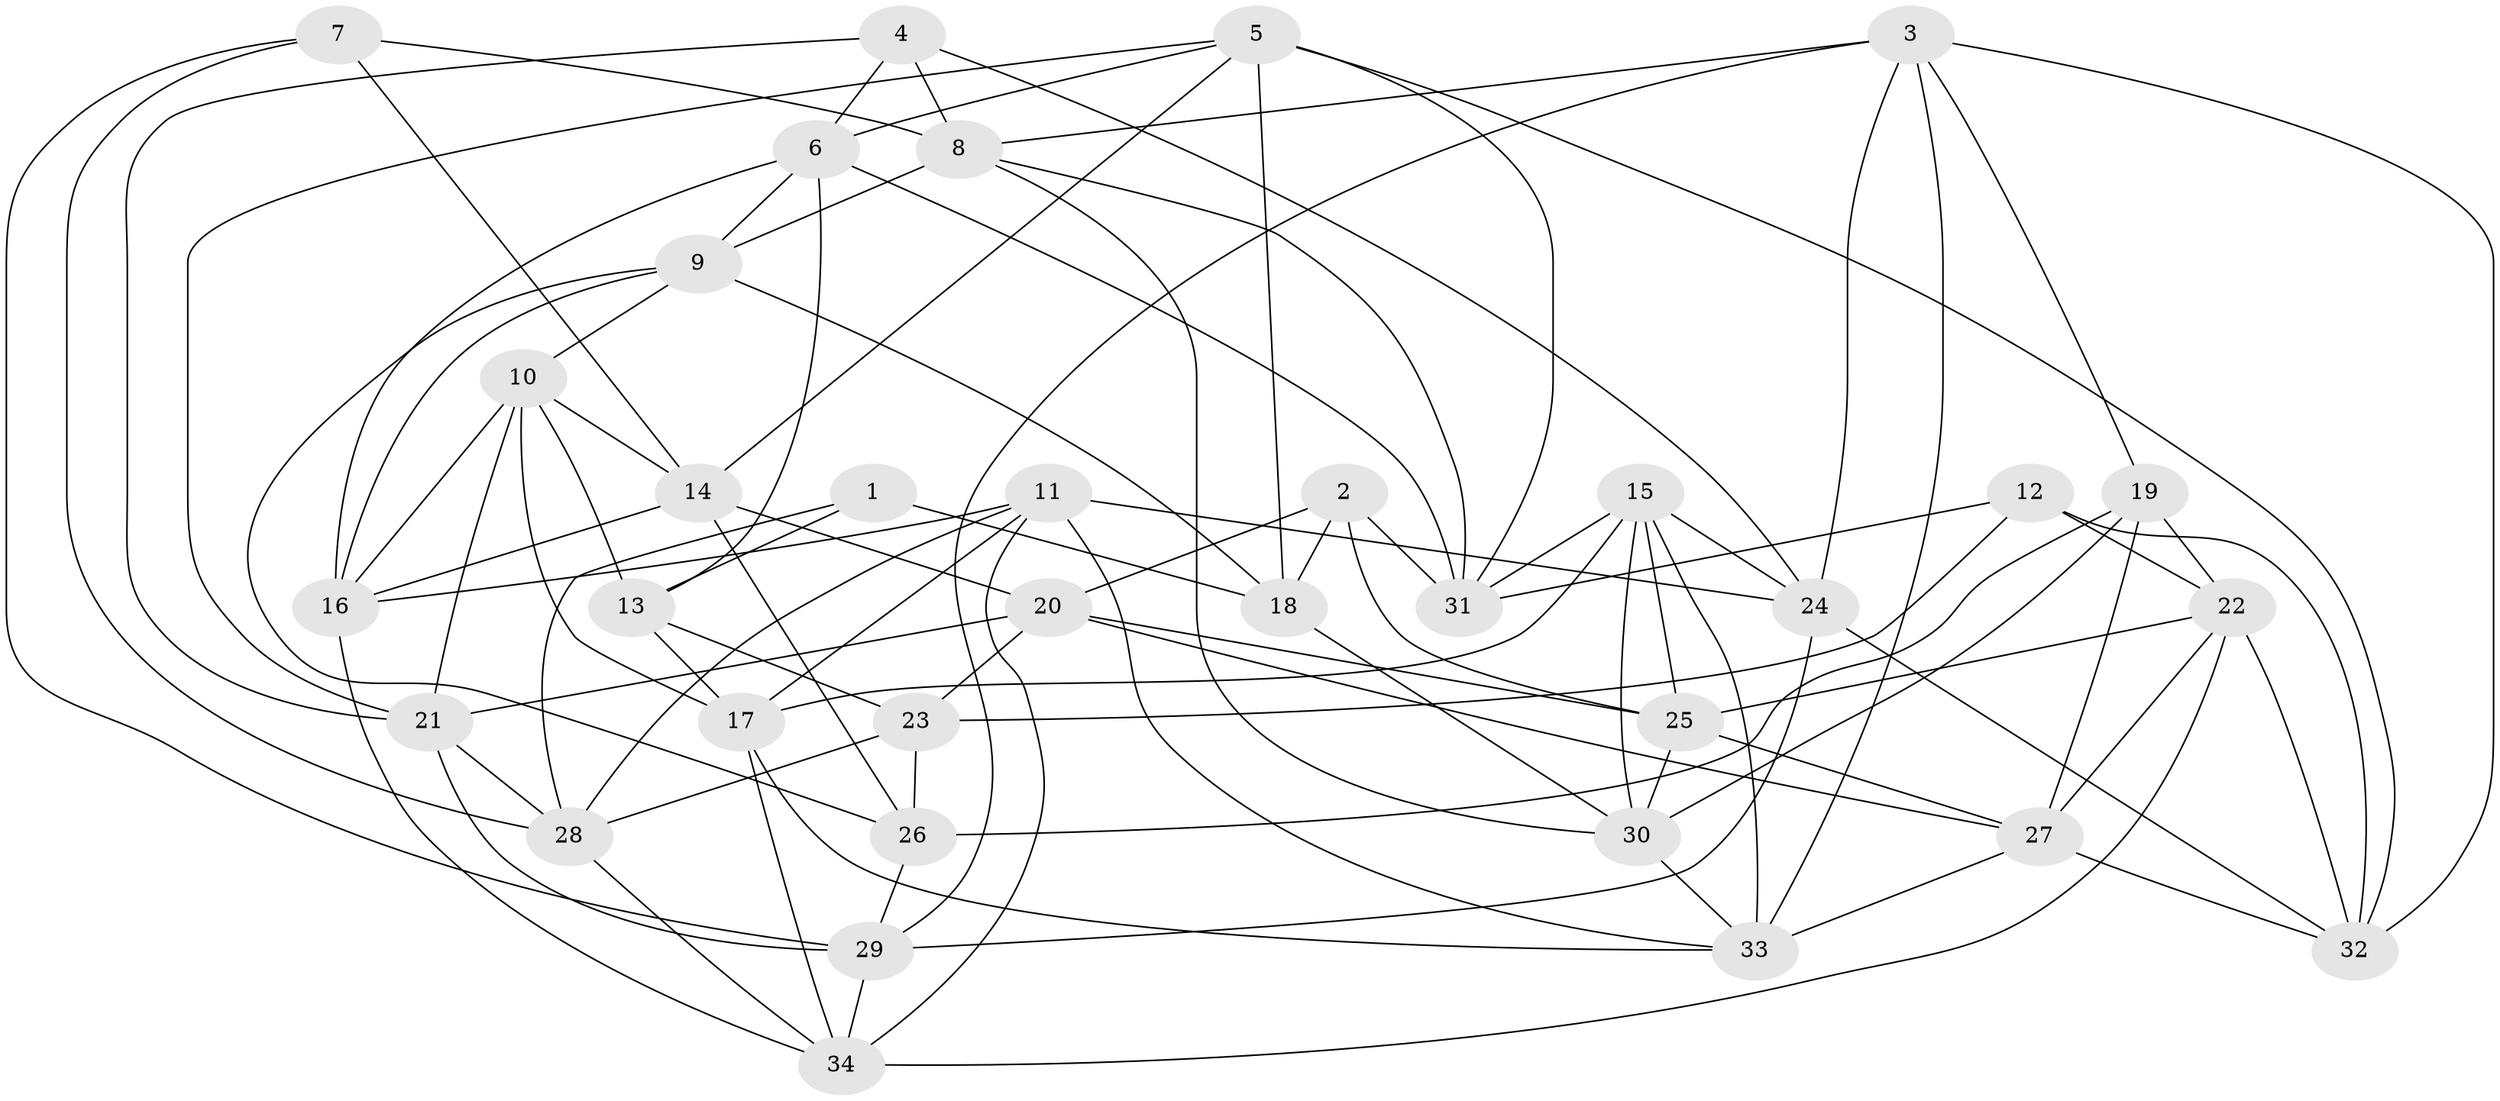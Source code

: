 // original degree distribution, {4: 1.0}
// Generated by graph-tools (version 1.1) at 2025/26/03/09/25 03:26:57]
// undirected, 34 vertices, 94 edges
graph export_dot {
graph [start="1"]
  node [color=gray90,style=filled];
  1;
  2;
  3;
  4;
  5;
  6;
  7;
  8;
  9;
  10;
  11;
  12;
  13;
  14;
  15;
  16;
  17;
  18;
  19;
  20;
  21;
  22;
  23;
  24;
  25;
  26;
  27;
  28;
  29;
  30;
  31;
  32;
  33;
  34;
  1 -- 13 [weight=1.0];
  1 -- 18 [weight=2.0];
  1 -- 28 [weight=1.0];
  2 -- 18 [weight=1.0];
  2 -- 20 [weight=1.0];
  2 -- 25 [weight=1.0];
  2 -- 31 [weight=1.0];
  3 -- 8 [weight=1.0];
  3 -- 19 [weight=1.0];
  3 -- 24 [weight=1.0];
  3 -- 29 [weight=1.0];
  3 -- 32 [weight=1.0];
  3 -- 33 [weight=1.0];
  4 -- 6 [weight=1.0];
  4 -- 8 [weight=1.0];
  4 -- 21 [weight=1.0];
  4 -- 24 [weight=1.0];
  5 -- 6 [weight=1.0];
  5 -- 14 [weight=1.0];
  5 -- 18 [weight=1.0];
  5 -- 21 [weight=1.0];
  5 -- 31 [weight=1.0];
  5 -- 32 [weight=1.0];
  6 -- 9 [weight=1.0];
  6 -- 13 [weight=1.0];
  6 -- 16 [weight=1.0];
  6 -- 31 [weight=1.0];
  7 -- 8 [weight=1.0];
  7 -- 14 [weight=1.0];
  7 -- 28 [weight=1.0];
  7 -- 29 [weight=1.0];
  8 -- 9 [weight=1.0];
  8 -- 30 [weight=1.0];
  8 -- 31 [weight=1.0];
  9 -- 10 [weight=1.0];
  9 -- 16 [weight=1.0];
  9 -- 18 [weight=1.0];
  9 -- 26 [weight=1.0];
  10 -- 13 [weight=1.0];
  10 -- 14 [weight=1.0];
  10 -- 16 [weight=1.0];
  10 -- 17 [weight=1.0];
  10 -- 21 [weight=1.0];
  11 -- 16 [weight=1.0];
  11 -- 17 [weight=1.0];
  11 -- 24 [weight=1.0];
  11 -- 28 [weight=1.0];
  11 -- 33 [weight=1.0];
  11 -- 34 [weight=1.0];
  12 -- 22 [weight=1.0];
  12 -- 23 [weight=1.0];
  12 -- 31 [weight=1.0];
  12 -- 32 [weight=1.0];
  13 -- 17 [weight=1.0];
  13 -- 23 [weight=2.0];
  14 -- 16 [weight=1.0];
  14 -- 20 [weight=1.0];
  14 -- 26 [weight=1.0];
  15 -- 17 [weight=1.0];
  15 -- 24 [weight=1.0];
  15 -- 25 [weight=1.0];
  15 -- 30 [weight=1.0];
  15 -- 31 [weight=1.0];
  15 -- 33 [weight=1.0];
  16 -- 34 [weight=1.0];
  17 -- 33 [weight=1.0];
  17 -- 34 [weight=1.0];
  18 -- 30 [weight=1.0];
  19 -- 22 [weight=1.0];
  19 -- 26 [weight=2.0];
  19 -- 27 [weight=1.0];
  19 -- 30 [weight=1.0];
  20 -- 21 [weight=1.0];
  20 -- 23 [weight=1.0];
  20 -- 25 [weight=1.0];
  20 -- 27 [weight=1.0];
  21 -- 28 [weight=1.0];
  21 -- 29 [weight=1.0];
  22 -- 25 [weight=1.0];
  22 -- 27 [weight=1.0];
  22 -- 32 [weight=1.0];
  22 -- 34 [weight=1.0];
  23 -- 26 [weight=1.0];
  23 -- 28 [weight=1.0];
  24 -- 29 [weight=1.0];
  24 -- 32 [weight=1.0];
  25 -- 27 [weight=1.0];
  25 -- 30 [weight=1.0];
  26 -- 29 [weight=1.0];
  27 -- 32 [weight=1.0];
  27 -- 33 [weight=1.0];
  28 -- 34 [weight=1.0];
  29 -- 34 [weight=1.0];
  30 -- 33 [weight=1.0];
}
